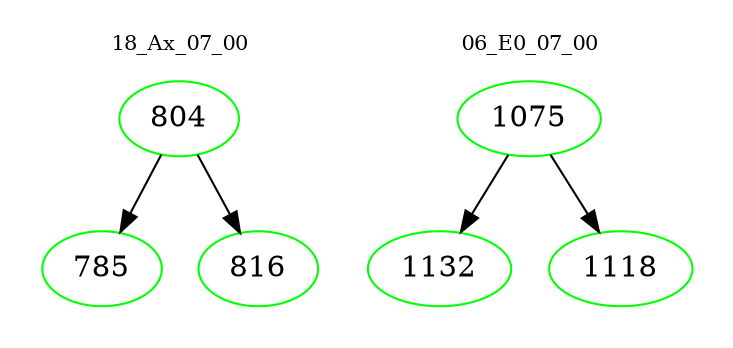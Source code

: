 digraph{
subgraph cluster_0 {
color = white
label = "18_Ax_07_00";
fontsize=10;
T0_804 [label="804", color="green"]
T0_804 -> T0_785 [color="black"]
T0_785 [label="785", color="green"]
T0_804 -> T0_816 [color="black"]
T0_816 [label="816", color="green"]
}
subgraph cluster_1 {
color = white
label = "06_E0_07_00";
fontsize=10;
T1_1075 [label="1075", color="green"]
T1_1075 -> T1_1132 [color="black"]
T1_1132 [label="1132", color="green"]
T1_1075 -> T1_1118 [color="black"]
T1_1118 [label="1118", color="green"]
}
}
